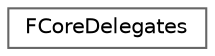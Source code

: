 digraph "Graphical Class Hierarchy"
{
 // INTERACTIVE_SVG=YES
 // LATEX_PDF_SIZE
  bgcolor="transparent";
  edge [fontname=Helvetica,fontsize=10,labelfontname=Helvetica,labelfontsize=10];
  node [fontname=Helvetica,fontsize=10,shape=box,height=0.2,width=0.4];
  rankdir="LR";
  Node0 [id="Node000000",label="FCoreDelegates",height=0.2,width=0.4,color="grey40", fillcolor="white", style="filled",URL="$da/ded/classFCoreDelegates.html",tooltip=" "];
}
